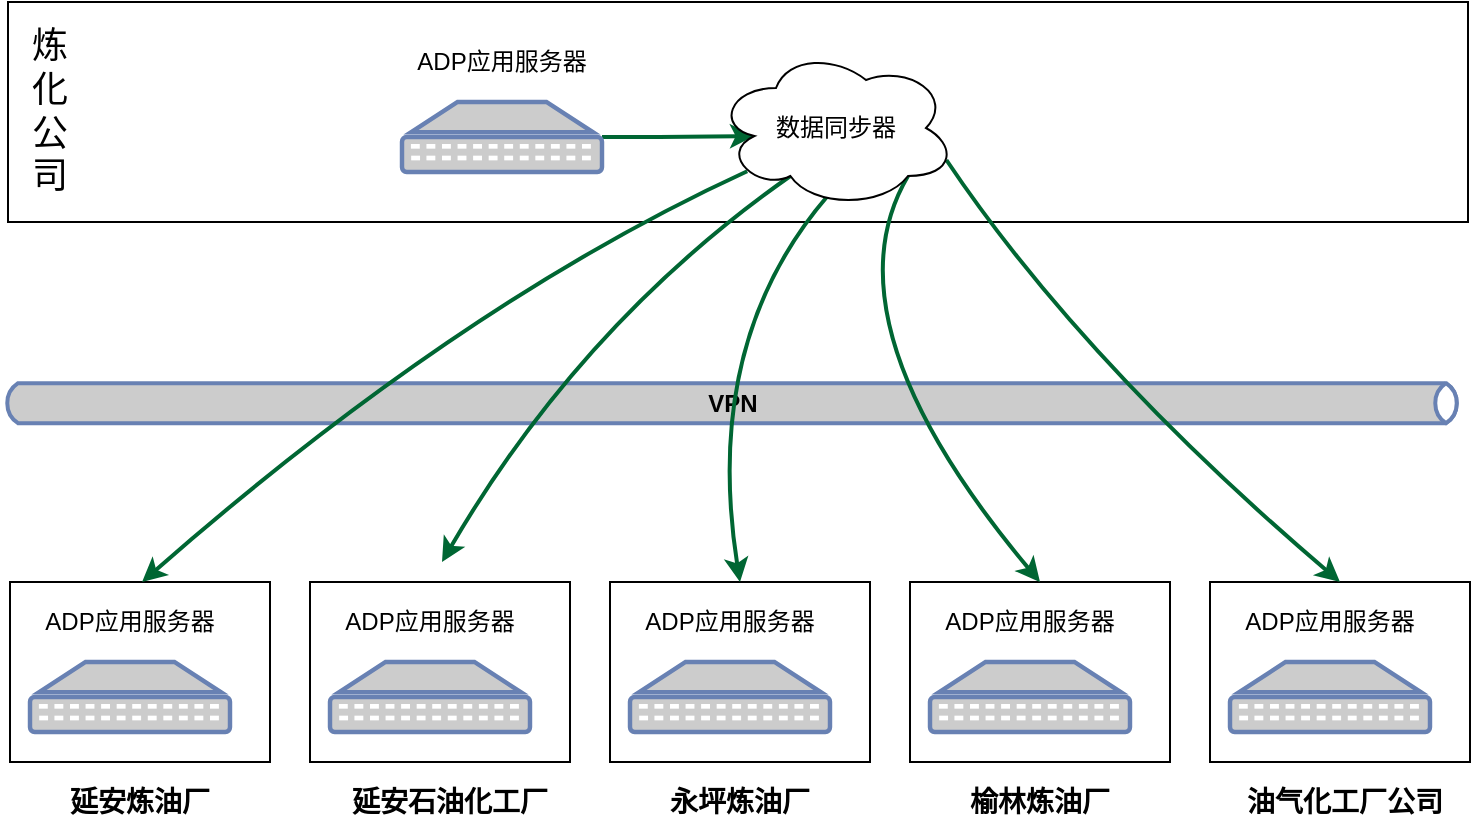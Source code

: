 <mxfile version="14.9.6" type="github">
  <diagram id="keJzFON12EUG-4eSnJi0" name="Page-1">
    <mxGraphModel dx="1038" dy="547" grid="1" gridSize="10" guides="1" tooltips="1" connect="1" arrows="1" fold="1" page="1" pageScale="1" pageWidth="827" pageHeight="1169" math="0" shadow="0">
      <root>
        <mxCell id="0" />
        <mxCell id="1" parent="0" />
        <mxCell id="F72I3m6Kgk_SiuKDUUOy-1" value="" style="rounded=0;whiteSpace=wrap;html=1;fillColor=none;" vertex="1" parent="1">
          <mxGeometry x="54" y="320" width="130" height="90" as="geometry" />
        </mxCell>
        <mxCell id="F72I3m6Kgk_SiuKDUUOy-2" value="" style="rounded=0;whiteSpace=wrap;html=1;fillColor=none;" vertex="1" parent="1">
          <mxGeometry x="53" y="30" width="730" height="110" as="geometry" />
        </mxCell>
        <mxCell id="F72I3m6Kgk_SiuKDUUOy-41" style="edgeStyle=orthogonalEdgeStyle;rounded=0;orthogonalLoop=1;jettySize=auto;html=1;entryX=0.16;entryY=0.55;entryDx=0;entryDy=0;entryPerimeter=0;strokeColor=#006633;strokeWidth=2;" edge="1" parent="1" source="F72I3m6Kgk_SiuKDUUOy-3" target="F72I3m6Kgk_SiuKDUUOy-40">
          <mxGeometry relative="1" as="geometry" />
        </mxCell>
        <mxCell id="F72I3m6Kgk_SiuKDUUOy-3" value="" style="fontColor=#0066CC;verticalAlign=top;verticalLabelPosition=bottom;labelPosition=center;align=center;html=1;outlineConnect=0;fillColor=#CCCCCC;strokeColor=#6881B3;gradientColor=none;gradientDirection=north;strokeWidth=2;shape=mxgraph.networks.patch_panel;" vertex="1" parent="1">
          <mxGeometry x="250" y="80" width="100" height="35" as="geometry" />
        </mxCell>
        <mxCell id="F72I3m6Kgk_SiuKDUUOy-4" value="ADP应用服务器" style="text;html=1;strokeColor=none;fillColor=none;align=center;verticalAlign=middle;whiteSpace=wrap;rounded=0;" vertex="1" parent="1">
          <mxGeometry x="255" y="50" width="90" height="20" as="geometry" />
        </mxCell>
        <mxCell id="F72I3m6Kgk_SiuKDUUOy-5" value="&lt;font style=&quot;font-size: 18px&quot;&gt;炼&lt;br&gt;化&lt;br&gt;公&lt;br&gt;司&lt;/font&gt;" style="text;html=1;strokeColor=none;fillColor=none;align=center;verticalAlign=middle;whiteSpace=wrap;rounded=0;" vertex="1" parent="1">
          <mxGeometry x="54" y="35" width="40" height="100" as="geometry" />
        </mxCell>
        <mxCell id="F72I3m6Kgk_SiuKDUUOy-6" value="&lt;font color=&quot;#000000&quot;&gt;&lt;b&gt;VPN&lt;/b&gt;&lt;/font&gt;" style="html=1;outlineConnect=0;fillColor=#CCCCCC;strokeColor=#6881B3;gradientColor=none;gradientDirection=north;strokeWidth=2;shape=mxgraph.networks.bus;gradientColor=none;gradientDirection=north;fontColor=#ffffff;perimeter=backbonePerimeter;backboneSize=20;" vertex="1" parent="1">
          <mxGeometry x="50" y="220" width="730" height="21.16" as="geometry" />
        </mxCell>
        <mxCell id="F72I3m6Kgk_SiuKDUUOy-7" value="" style="fontColor=#0066CC;verticalAlign=top;verticalLabelPosition=bottom;labelPosition=center;align=center;html=1;outlineConnect=0;fillColor=#CCCCCC;strokeColor=#6881B3;gradientColor=none;gradientDirection=north;strokeWidth=2;shape=mxgraph.networks.patch_panel;" vertex="1" parent="1">
          <mxGeometry x="64" y="360" width="100" height="35" as="geometry" />
        </mxCell>
        <mxCell id="F72I3m6Kgk_SiuKDUUOy-8" value="ADP应用服务器" style="text;html=1;strokeColor=none;fillColor=none;align=center;verticalAlign=middle;whiteSpace=wrap;rounded=0;" vertex="1" parent="1">
          <mxGeometry x="69" y="330" width="90" height="20" as="geometry" />
        </mxCell>
        <mxCell id="F72I3m6Kgk_SiuKDUUOy-9" value="&lt;b&gt;&lt;font style=&quot;font-size: 14px&quot;&gt;延安炼油厂&lt;/font&gt;&lt;/b&gt;" style="text;html=1;strokeColor=none;fillColor=none;align=center;verticalAlign=middle;whiteSpace=wrap;rounded=0;" vertex="1" parent="1">
          <mxGeometry x="79" y="420" width="80" height="20" as="geometry" />
        </mxCell>
        <mxCell id="F72I3m6Kgk_SiuKDUUOy-10" value="" style="rounded=0;whiteSpace=wrap;html=1;fillColor=none;" vertex="1" parent="1">
          <mxGeometry x="204" y="320" width="130" height="90" as="geometry" />
        </mxCell>
        <mxCell id="F72I3m6Kgk_SiuKDUUOy-11" value="" style="fontColor=#0066CC;verticalAlign=top;verticalLabelPosition=bottom;labelPosition=center;align=center;html=1;outlineConnect=0;fillColor=#CCCCCC;strokeColor=#6881B3;gradientColor=none;gradientDirection=north;strokeWidth=2;shape=mxgraph.networks.patch_panel;" vertex="1" parent="1">
          <mxGeometry x="214" y="360" width="100" height="35" as="geometry" />
        </mxCell>
        <mxCell id="F72I3m6Kgk_SiuKDUUOy-12" value="ADP应用服务器" style="text;html=1;strokeColor=none;fillColor=none;align=center;verticalAlign=middle;whiteSpace=wrap;rounded=0;" vertex="1" parent="1">
          <mxGeometry x="219" y="330" width="90" height="20" as="geometry" />
        </mxCell>
        <mxCell id="F72I3m6Kgk_SiuKDUUOy-13" value="&lt;b&gt;&lt;font style=&quot;font-size: 14px&quot;&gt;延安石油化工厂&lt;/font&gt;&lt;/b&gt;" style="text;html=1;strokeColor=none;fillColor=none;align=center;verticalAlign=middle;whiteSpace=wrap;rounded=0;" vertex="1" parent="1">
          <mxGeometry x="224" y="420" width="100" height="20" as="geometry" />
        </mxCell>
        <mxCell id="F72I3m6Kgk_SiuKDUUOy-14" value="" style="rounded=0;whiteSpace=wrap;html=1;fillColor=none;" vertex="1" parent="1">
          <mxGeometry x="354" y="320" width="130" height="90" as="geometry" />
        </mxCell>
        <mxCell id="F72I3m6Kgk_SiuKDUUOy-15" value="" style="fontColor=#0066CC;verticalAlign=top;verticalLabelPosition=bottom;labelPosition=center;align=center;html=1;outlineConnect=0;fillColor=#CCCCCC;strokeColor=#6881B3;gradientColor=none;gradientDirection=north;strokeWidth=2;shape=mxgraph.networks.patch_panel;" vertex="1" parent="1">
          <mxGeometry x="364" y="360" width="100" height="35" as="geometry" />
        </mxCell>
        <mxCell id="F72I3m6Kgk_SiuKDUUOy-16" value="ADP应用服务器" style="text;html=1;strokeColor=none;fillColor=none;align=center;verticalAlign=middle;whiteSpace=wrap;rounded=0;" vertex="1" parent="1">
          <mxGeometry x="369" y="330" width="90" height="20" as="geometry" />
        </mxCell>
        <mxCell id="F72I3m6Kgk_SiuKDUUOy-17" value="&lt;b&gt;&lt;font style=&quot;font-size: 14px&quot;&gt;永坪炼油厂&lt;/font&gt;&lt;/b&gt;" style="text;html=1;strokeColor=none;fillColor=none;align=center;verticalAlign=middle;whiteSpace=wrap;rounded=0;" vertex="1" parent="1">
          <mxGeometry x="379" y="420" width="80" height="20" as="geometry" />
        </mxCell>
        <mxCell id="F72I3m6Kgk_SiuKDUUOy-18" value="" style="rounded=0;whiteSpace=wrap;html=1;fillColor=none;" vertex="1" parent="1">
          <mxGeometry x="504" y="320" width="130" height="90" as="geometry" />
        </mxCell>
        <mxCell id="F72I3m6Kgk_SiuKDUUOy-19" value="" style="fontColor=#0066CC;verticalAlign=top;verticalLabelPosition=bottom;labelPosition=center;align=center;html=1;outlineConnect=0;fillColor=#CCCCCC;strokeColor=#6881B3;gradientColor=none;gradientDirection=north;strokeWidth=2;shape=mxgraph.networks.patch_panel;" vertex="1" parent="1">
          <mxGeometry x="514" y="360" width="100" height="35" as="geometry" />
        </mxCell>
        <mxCell id="F72I3m6Kgk_SiuKDUUOy-20" value="ADP应用服务器" style="text;html=1;strokeColor=none;fillColor=none;align=center;verticalAlign=middle;whiteSpace=wrap;rounded=0;" vertex="1" parent="1">
          <mxGeometry x="519" y="330" width="90" height="20" as="geometry" />
        </mxCell>
        <mxCell id="F72I3m6Kgk_SiuKDUUOy-21" value="&lt;b&gt;&lt;font style=&quot;font-size: 14px&quot;&gt;榆林炼油厂&lt;/font&gt;&lt;/b&gt;" style="text;html=1;strokeColor=none;fillColor=none;align=center;verticalAlign=middle;whiteSpace=wrap;rounded=0;" vertex="1" parent="1">
          <mxGeometry x="529" y="420" width="80" height="20" as="geometry" />
        </mxCell>
        <mxCell id="F72I3m6Kgk_SiuKDUUOy-22" value="" style="rounded=0;whiteSpace=wrap;html=1;fillColor=none;" vertex="1" parent="1">
          <mxGeometry x="654" y="320" width="130" height="90" as="geometry" />
        </mxCell>
        <mxCell id="F72I3m6Kgk_SiuKDUUOy-23" value="" style="fontColor=#0066CC;verticalAlign=top;verticalLabelPosition=bottom;labelPosition=center;align=center;html=1;outlineConnect=0;fillColor=#CCCCCC;strokeColor=#6881B3;gradientColor=none;gradientDirection=north;strokeWidth=2;shape=mxgraph.networks.patch_panel;" vertex="1" parent="1">
          <mxGeometry x="664" y="360" width="100" height="35" as="geometry" />
        </mxCell>
        <mxCell id="F72I3m6Kgk_SiuKDUUOy-24" value="ADP应用服务器" style="text;html=1;strokeColor=none;fillColor=none;align=center;verticalAlign=middle;whiteSpace=wrap;rounded=0;" vertex="1" parent="1">
          <mxGeometry x="669" y="330" width="90" height="20" as="geometry" />
        </mxCell>
        <mxCell id="F72I3m6Kgk_SiuKDUUOy-25" value="&lt;b&gt;&lt;font style=&quot;font-size: 14px&quot;&gt;油气化工厂公司&lt;/font&gt;&lt;/b&gt;" style="text;html=1;strokeColor=none;fillColor=none;align=center;verticalAlign=middle;whiteSpace=wrap;rounded=0;" vertex="1" parent="1">
          <mxGeometry x="669" y="420" width="105" height="20" as="geometry" />
        </mxCell>
        <mxCell id="F72I3m6Kgk_SiuKDUUOy-34" value="" style="curved=1;endArrow=classic;html=1;entryX=0.508;entryY=0;entryDx=0;entryDy=0;entryPerimeter=0;strokeWidth=2;strokeColor=#006633;exitX=0.13;exitY=0.77;exitDx=0;exitDy=0;exitPerimeter=0;" edge="1" parent="1" source="F72I3m6Kgk_SiuKDUUOy-40" target="F72I3m6Kgk_SiuKDUUOy-1">
          <mxGeometry width="50" height="50" relative="1" as="geometry">
            <mxPoint x="410" y="141" as="sourcePoint" />
            <mxPoint x="330" y="160" as="targetPoint" />
            <Array as="points">
              <mxPoint x="280" y="180" />
            </Array>
          </mxGeometry>
        </mxCell>
        <mxCell id="F72I3m6Kgk_SiuKDUUOy-36" value="" style="curved=1;endArrow=classic;html=1;strokeWidth=2;strokeColor=#006633;exitX=0.31;exitY=0.8;exitDx=0;exitDy=0;exitPerimeter=0;" edge="1" parent="1" source="F72I3m6Kgk_SiuKDUUOy-40">
          <mxGeometry width="50" height="50" relative="1" as="geometry">
            <mxPoint x="410" y="143" as="sourcePoint" />
            <mxPoint x="270" y="310" as="targetPoint" />
            <Array as="points">
              <mxPoint x="340" y="190" />
            </Array>
          </mxGeometry>
        </mxCell>
        <mxCell id="F72I3m6Kgk_SiuKDUUOy-37" value="" style="curved=1;endArrow=classic;html=1;strokeWidth=2;entryX=0.5;entryY=0;entryDx=0;entryDy=0;exitX=0.465;exitY=0.925;exitDx=0;exitDy=0;exitPerimeter=0;strokeColor=#006633;" edge="1" parent="1" source="F72I3m6Kgk_SiuKDUUOy-40" target="F72I3m6Kgk_SiuKDUUOy-14">
          <mxGeometry width="50" height="50" relative="1" as="geometry">
            <mxPoint x="440" y="210" as="sourcePoint" />
            <mxPoint x="490" y="160" as="targetPoint" />
            <Array as="points">
              <mxPoint x="400" y="200" />
            </Array>
          </mxGeometry>
        </mxCell>
        <mxCell id="F72I3m6Kgk_SiuKDUUOy-38" value="" style="curved=1;endArrow=classic;html=1;strokeWidth=2;entryX=0.5;entryY=0;entryDx=0;entryDy=0;strokeColor=#006633;exitX=0.8;exitY=0.8;exitDx=0;exitDy=0;exitPerimeter=0;" edge="1" parent="1" source="F72I3m6Kgk_SiuKDUUOy-40" target="F72I3m6Kgk_SiuKDUUOy-18">
          <mxGeometry width="50" height="50" relative="1" as="geometry">
            <mxPoint x="410" y="140" as="sourcePoint" />
            <mxPoint x="560" y="310" as="targetPoint" />
            <Array as="points">
              <mxPoint x="460" y="190" />
            </Array>
          </mxGeometry>
        </mxCell>
        <mxCell id="F72I3m6Kgk_SiuKDUUOy-39" value="" style="curved=1;endArrow=classic;html=1;strokeWidth=2;entryX=0.5;entryY=0;entryDx=0;entryDy=0;exitX=0.96;exitY=0.7;exitDx=0;exitDy=0;strokeColor=#006633;exitPerimeter=0;" edge="1" parent="1" source="F72I3m6Kgk_SiuKDUUOy-40" target="F72I3m6Kgk_SiuKDUUOy-22">
          <mxGeometry width="50" height="50" relative="1" as="geometry">
            <mxPoint x="540" y="210" as="sourcePoint" />
            <mxPoint x="590" y="160" as="targetPoint" />
            <Array as="points">
              <mxPoint x="590" y="210" />
            </Array>
          </mxGeometry>
        </mxCell>
        <mxCell id="F72I3m6Kgk_SiuKDUUOy-40" value="数据同步器" style="ellipse;shape=cloud;whiteSpace=wrap;html=1;" vertex="1" parent="1">
          <mxGeometry x="407" y="53" width="120" height="80" as="geometry" />
        </mxCell>
      </root>
    </mxGraphModel>
  </diagram>
</mxfile>
